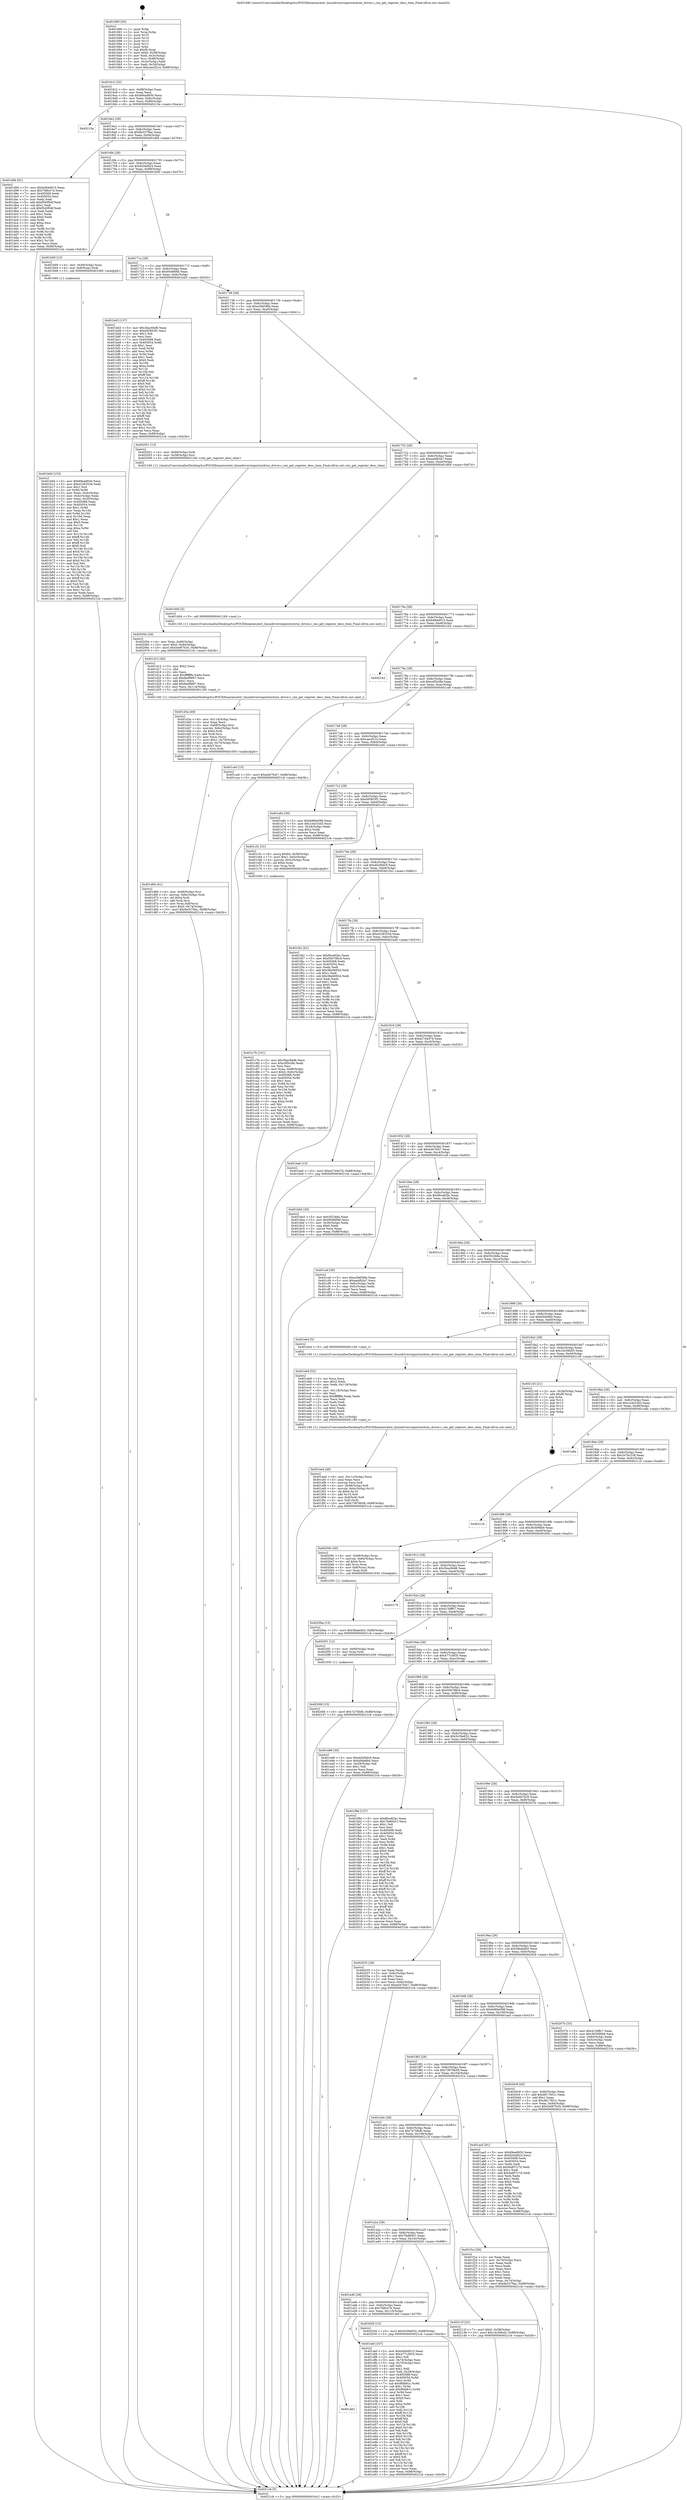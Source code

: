 digraph "0x401690" {
  label = "0x401690 (/mnt/c/Users/mathe/Desktop/tcc/POCII/binaries/extr_linuxdriversinputrmi4rmi_driver.c_rmi_get_register_desc_item_Final-ollvm.out::main(0))"
  labelloc = "t"
  node[shape=record]

  Entry [label="",width=0.3,height=0.3,shape=circle,fillcolor=black,style=filled]
  "0x4016c2" [label="{
     0x4016c2 [32]\l
     | [instrs]\l
     &nbsp;&nbsp;0x4016c2 \<+6\>: mov -0x88(%rbp),%eax\l
     &nbsp;&nbsp;0x4016c8 \<+2\>: mov %eax,%ecx\l
     &nbsp;&nbsp;0x4016ca \<+6\>: sub $0x89ea8930,%ecx\l
     &nbsp;&nbsp;0x4016d0 \<+6\>: mov %eax,-0x8c(%rbp)\l
     &nbsp;&nbsp;0x4016d6 \<+6\>: mov %ecx,-0x90(%rbp)\l
     &nbsp;&nbsp;0x4016dc \<+6\>: je 000000000040215a \<main+0xaca\>\l
  }"]
  "0x40215a" [label="{
     0x40215a\l
  }", style=dashed]
  "0x4016e2" [label="{
     0x4016e2 [28]\l
     | [instrs]\l
     &nbsp;&nbsp;0x4016e2 \<+5\>: jmp 00000000004016e7 \<main+0x57\>\l
     &nbsp;&nbsp;0x4016e7 \<+6\>: mov -0x8c(%rbp),%eax\l
     &nbsp;&nbsp;0x4016ed \<+5\>: sub $0x8e3378ac,%eax\l
     &nbsp;&nbsp;0x4016f2 \<+6\>: mov %eax,-0x94(%rbp)\l
     &nbsp;&nbsp;0x4016f8 \<+6\>: je 0000000000401d94 \<main+0x704\>\l
  }"]
  Exit [label="",width=0.3,height=0.3,shape=circle,fillcolor=black,style=filled,peripheries=2]
  "0x401d94" [label="{
     0x401d94 [91]\l
     | [instrs]\l
     &nbsp;&nbsp;0x401d94 \<+5\>: mov $0xb484d015,%eax\l
     &nbsp;&nbsp;0x401d99 \<+5\>: mov $0x7fdfce7d,%ecx\l
     &nbsp;&nbsp;0x401d9e \<+7\>: mov 0x405068,%edx\l
     &nbsp;&nbsp;0x401da5 \<+7\>: mov 0x405054,%esi\l
     &nbsp;&nbsp;0x401dac \<+2\>: mov %edx,%edi\l
     &nbsp;&nbsp;0x401dae \<+6\>: add $0xf540f04f,%edi\l
     &nbsp;&nbsp;0x401db4 \<+3\>: sub $0x1,%edi\l
     &nbsp;&nbsp;0x401db7 \<+6\>: sub $0xf540f04f,%edi\l
     &nbsp;&nbsp;0x401dbd \<+3\>: imul %edi,%edx\l
     &nbsp;&nbsp;0x401dc0 \<+3\>: and $0x1,%edx\l
     &nbsp;&nbsp;0x401dc3 \<+3\>: cmp $0x0,%edx\l
     &nbsp;&nbsp;0x401dc6 \<+4\>: sete %r8b\l
     &nbsp;&nbsp;0x401dca \<+3\>: cmp $0xa,%esi\l
     &nbsp;&nbsp;0x401dcd \<+4\>: setl %r9b\l
     &nbsp;&nbsp;0x401dd1 \<+3\>: mov %r8b,%r10b\l
     &nbsp;&nbsp;0x401dd4 \<+3\>: and %r9b,%r10b\l
     &nbsp;&nbsp;0x401dd7 \<+3\>: xor %r9b,%r8b\l
     &nbsp;&nbsp;0x401dda \<+3\>: or %r8b,%r10b\l
     &nbsp;&nbsp;0x401ddd \<+4\>: test $0x1,%r10b\l
     &nbsp;&nbsp;0x401de1 \<+3\>: cmovne %ecx,%eax\l
     &nbsp;&nbsp;0x401de4 \<+6\>: mov %eax,-0x88(%rbp)\l
     &nbsp;&nbsp;0x401dea \<+5\>: jmp 00000000004021cb \<main+0xb3b\>\l
  }"]
  "0x4016fe" [label="{
     0x4016fe [28]\l
     | [instrs]\l
     &nbsp;&nbsp;0x4016fe \<+5\>: jmp 0000000000401703 \<main+0x73\>\l
     &nbsp;&nbsp;0x401703 \<+6\>: mov -0x8c(%rbp),%eax\l
     &nbsp;&nbsp;0x401709 \<+5\>: sub $0x920afd24,%eax\l
     &nbsp;&nbsp;0x40170e \<+6\>: mov %eax,-0x98(%rbp)\l
     &nbsp;&nbsp;0x401714 \<+6\>: je 0000000000401b00 \<main+0x470\>\l
  }"]
  "0x4020fd" [label="{
     0x4020fd [15]\l
     | [instrs]\l
     &nbsp;&nbsp;0x4020fd \<+10\>: movl $0x7a75fefb,-0x88(%rbp)\l
     &nbsp;&nbsp;0x402107 \<+5\>: jmp 00000000004021cb \<main+0xb3b\>\l
  }"]
  "0x401b00" [label="{
     0x401b00 [13]\l
     | [instrs]\l
     &nbsp;&nbsp;0x401b00 \<+4\>: mov -0x48(%rbp),%rax\l
     &nbsp;&nbsp;0x401b04 \<+4\>: mov 0x8(%rax),%rdi\l
     &nbsp;&nbsp;0x401b08 \<+5\>: call 0000000000401060 \<atoi@plt\>\l
     | [calls]\l
     &nbsp;&nbsp;0x401060 \{1\} (unknown)\l
  }"]
  "0x40171a" [label="{
     0x40171a [28]\l
     | [instrs]\l
     &nbsp;&nbsp;0x40171a \<+5\>: jmp 000000000040171f \<main+0x8f\>\l
     &nbsp;&nbsp;0x40171f \<+6\>: mov -0x8c(%rbp),%eax\l
     &nbsp;&nbsp;0x401725 \<+5\>: sub $0x95e6f0fd,%eax\l
     &nbsp;&nbsp;0x40172a \<+6\>: mov %eax,-0x9c(%rbp)\l
     &nbsp;&nbsp;0x401730 \<+6\>: je 0000000000401bd3 \<main+0x543\>\l
  }"]
  "0x4020ba" [label="{
     0x4020ba [15]\l
     | [instrs]\l
     &nbsp;&nbsp;0x4020ba \<+10\>: movl $0x5feab4b5,-0x88(%rbp)\l
     &nbsp;&nbsp;0x4020c4 \<+5\>: jmp 00000000004021cb \<main+0xb3b\>\l
  }"]
  "0x401bd3" [label="{
     0x401bd3 [137]\l
     | [instrs]\l
     &nbsp;&nbsp;0x401bd3 \<+5\>: mov $0x3bac84d6,%eax\l
     &nbsp;&nbsp;0x401bd8 \<+5\>: mov $0xd45853f1,%ecx\l
     &nbsp;&nbsp;0x401bdd \<+2\>: mov $0x1,%dl\l
     &nbsp;&nbsp;0x401bdf \<+2\>: xor %esi,%esi\l
     &nbsp;&nbsp;0x401be1 \<+7\>: mov 0x405068,%edi\l
     &nbsp;&nbsp;0x401be8 \<+8\>: mov 0x405054,%r8d\l
     &nbsp;&nbsp;0x401bf0 \<+3\>: sub $0x1,%esi\l
     &nbsp;&nbsp;0x401bf3 \<+3\>: mov %edi,%r9d\l
     &nbsp;&nbsp;0x401bf6 \<+3\>: add %esi,%r9d\l
     &nbsp;&nbsp;0x401bf9 \<+4\>: imul %r9d,%edi\l
     &nbsp;&nbsp;0x401bfd \<+3\>: and $0x1,%edi\l
     &nbsp;&nbsp;0x401c00 \<+3\>: cmp $0x0,%edi\l
     &nbsp;&nbsp;0x401c03 \<+4\>: sete %r10b\l
     &nbsp;&nbsp;0x401c07 \<+4\>: cmp $0xa,%r8d\l
     &nbsp;&nbsp;0x401c0b \<+4\>: setl %r11b\l
     &nbsp;&nbsp;0x401c0f \<+3\>: mov %r10b,%bl\l
     &nbsp;&nbsp;0x401c12 \<+3\>: xor $0xff,%bl\l
     &nbsp;&nbsp;0x401c15 \<+3\>: mov %r11b,%r14b\l
     &nbsp;&nbsp;0x401c18 \<+4\>: xor $0xff,%r14b\l
     &nbsp;&nbsp;0x401c1c \<+3\>: xor $0x0,%dl\l
     &nbsp;&nbsp;0x401c1f \<+3\>: mov %bl,%r15b\l
     &nbsp;&nbsp;0x401c22 \<+4\>: and $0x0,%r15b\l
     &nbsp;&nbsp;0x401c26 \<+3\>: and %dl,%r10b\l
     &nbsp;&nbsp;0x401c29 \<+3\>: mov %r14b,%r12b\l
     &nbsp;&nbsp;0x401c2c \<+4\>: and $0x0,%r12b\l
     &nbsp;&nbsp;0x401c30 \<+3\>: and %dl,%r11b\l
     &nbsp;&nbsp;0x401c33 \<+3\>: or %r10b,%r15b\l
     &nbsp;&nbsp;0x401c36 \<+3\>: or %r11b,%r12b\l
     &nbsp;&nbsp;0x401c39 \<+3\>: xor %r12b,%r15b\l
     &nbsp;&nbsp;0x401c3c \<+3\>: or %r14b,%bl\l
     &nbsp;&nbsp;0x401c3f \<+3\>: xor $0xff,%bl\l
     &nbsp;&nbsp;0x401c42 \<+3\>: or $0x0,%dl\l
     &nbsp;&nbsp;0x401c45 \<+2\>: and %dl,%bl\l
     &nbsp;&nbsp;0x401c47 \<+3\>: or %bl,%r15b\l
     &nbsp;&nbsp;0x401c4a \<+4\>: test $0x1,%r15b\l
     &nbsp;&nbsp;0x401c4e \<+3\>: cmovne %ecx,%eax\l
     &nbsp;&nbsp;0x401c51 \<+6\>: mov %eax,-0x88(%rbp)\l
     &nbsp;&nbsp;0x401c57 \<+5\>: jmp 00000000004021cb \<main+0xb3b\>\l
  }"]
  "0x401736" [label="{
     0x401736 [28]\l
     | [instrs]\l
     &nbsp;&nbsp;0x401736 \<+5\>: jmp 000000000040173b \<main+0xab\>\l
     &nbsp;&nbsp;0x40173b \<+6\>: mov -0x8c(%rbp),%eax\l
     &nbsp;&nbsp;0x401741 \<+5\>: sub $0xa3b656fe,%eax\l
     &nbsp;&nbsp;0x401746 \<+6\>: mov %eax,-0xa0(%rbp)\l
     &nbsp;&nbsp;0x40174c \<+6\>: je 0000000000402051 \<main+0x9c1\>\l
  }"]
  "0x40205e" [label="{
     0x40205e [29]\l
     | [instrs]\l
     &nbsp;&nbsp;0x40205e \<+4\>: mov %rax,-0x80(%rbp)\l
     &nbsp;&nbsp;0x402062 \<+10\>: movl $0x0,-0x84(%rbp)\l
     &nbsp;&nbsp;0x40206c \<+10\>: movl $0x5e067b35,-0x88(%rbp)\l
     &nbsp;&nbsp;0x402076 \<+5\>: jmp 00000000004021cb \<main+0xb3b\>\l
  }"]
  "0x402051" [label="{
     0x402051 [13]\l
     | [instrs]\l
     &nbsp;&nbsp;0x402051 \<+4\>: mov -0x68(%rbp),%rdi\l
     &nbsp;&nbsp;0x402055 \<+4\>: mov -0x58(%rbp),%rsi\l
     &nbsp;&nbsp;0x402059 \<+5\>: call 0000000000401240 \<rmi_get_register_desc_item\>\l
     | [calls]\l
     &nbsp;&nbsp;0x401240 \{1\} (/mnt/c/Users/mathe/Desktop/tcc/POCII/binaries/extr_linuxdriversinputrmi4rmi_driver.c_rmi_get_register_desc_item_Final-ollvm.out::rmi_get_register_desc_item)\l
  }"]
  "0x401752" [label="{
     0x401752 [28]\l
     | [instrs]\l
     &nbsp;&nbsp;0x401752 \<+5\>: jmp 0000000000401757 \<main+0xc7\>\l
     &nbsp;&nbsp;0x401757 \<+6\>: mov -0x8c(%rbp),%eax\l
     &nbsp;&nbsp;0x40175d \<+5\>: sub $0xaa4fb3a7,%eax\l
     &nbsp;&nbsp;0x401762 \<+6\>: mov %eax,-0xa4(%rbp)\l
     &nbsp;&nbsp;0x401768 \<+6\>: je 0000000000401d0d \<main+0x67d\>\l
  }"]
  "0x401eed" [label="{
     0x401eed [49]\l
     | [instrs]\l
     &nbsp;&nbsp;0x401eed \<+6\>: mov -0x11c(%rbp),%ecx\l
     &nbsp;&nbsp;0x401ef3 \<+3\>: imul %eax,%ecx\l
     &nbsp;&nbsp;0x401ef6 \<+3\>: movslq %ecx,%r8\l
     &nbsp;&nbsp;0x401ef9 \<+4\>: mov -0x68(%rbp),%r9\l
     &nbsp;&nbsp;0x401efd \<+4\>: movslq -0x6c(%rbp),%r10\l
     &nbsp;&nbsp;0x401f01 \<+4\>: shl $0x4,%r10\l
     &nbsp;&nbsp;0x401f05 \<+3\>: add %r10,%r9\l
     &nbsp;&nbsp;0x401f08 \<+4\>: mov 0x8(%r9),%r9\l
     &nbsp;&nbsp;0x401f0c \<+3\>: mov %r8,(%r9)\l
     &nbsp;&nbsp;0x401f0f \<+10\>: movl $0x73876b58,-0x88(%rbp)\l
     &nbsp;&nbsp;0x401f19 \<+5\>: jmp 00000000004021cb \<main+0xb3b\>\l
  }"]
  "0x401d0d" [label="{
     0x401d0d [5]\l
     | [instrs]\l
     &nbsp;&nbsp;0x401d0d \<+5\>: call 0000000000401160 \<next_i\>\l
     | [calls]\l
     &nbsp;&nbsp;0x401160 \{1\} (/mnt/c/Users/mathe/Desktop/tcc/POCII/binaries/extr_linuxdriversinputrmi4rmi_driver.c_rmi_get_register_desc_item_Final-ollvm.out::next_i)\l
  }"]
  "0x40176e" [label="{
     0x40176e [28]\l
     | [instrs]\l
     &nbsp;&nbsp;0x40176e \<+5\>: jmp 0000000000401773 \<main+0xe3\>\l
     &nbsp;&nbsp;0x401773 \<+6\>: mov -0x8c(%rbp),%eax\l
     &nbsp;&nbsp;0x401779 \<+5\>: sub $0xb484d015,%eax\l
     &nbsp;&nbsp;0x40177e \<+6\>: mov %eax,-0xa8(%rbp)\l
     &nbsp;&nbsp;0x401784 \<+6\>: je 00000000004021b2 \<main+0xb22\>\l
  }"]
  "0x401eb9" [label="{
     0x401eb9 [52]\l
     | [instrs]\l
     &nbsp;&nbsp;0x401eb9 \<+2\>: xor %ecx,%ecx\l
     &nbsp;&nbsp;0x401ebb \<+5\>: mov $0x2,%edx\l
     &nbsp;&nbsp;0x401ec0 \<+6\>: mov %edx,-0x118(%rbp)\l
     &nbsp;&nbsp;0x401ec6 \<+1\>: cltd\l
     &nbsp;&nbsp;0x401ec7 \<+6\>: mov -0x118(%rbp),%esi\l
     &nbsp;&nbsp;0x401ecd \<+2\>: idiv %esi\l
     &nbsp;&nbsp;0x401ecf \<+6\>: imul $0xfffffffe,%edx,%edx\l
     &nbsp;&nbsp;0x401ed5 \<+2\>: mov %ecx,%edi\l
     &nbsp;&nbsp;0x401ed7 \<+2\>: sub %edx,%edi\l
     &nbsp;&nbsp;0x401ed9 \<+2\>: mov %ecx,%edx\l
     &nbsp;&nbsp;0x401edb \<+3\>: sub $0x1,%edx\l
     &nbsp;&nbsp;0x401ede \<+2\>: add %edx,%edi\l
     &nbsp;&nbsp;0x401ee0 \<+2\>: sub %edi,%ecx\l
     &nbsp;&nbsp;0x401ee2 \<+6\>: mov %ecx,-0x11c(%rbp)\l
     &nbsp;&nbsp;0x401ee8 \<+5\>: call 0000000000401160 \<next_i\>\l
     | [calls]\l
     &nbsp;&nbsp;0x401160 \{1\} (/mnt/c/Users/mathe/Desktop/tcc/POCII/binaries/extr_linuxdriversinputrmi4rmi_driver.c_rmi_get_register_desc_item_Final-ollvm.out::next_i)\l
  }"]
  "0x4021b2" [label="{
     0x4021b2\l
  }", style=dashed]
  "0x40178a" [label="{
     0x40178a [28]\l
     | [instrs]\l
     &nbsp;&nbsp;0x40178a \<+5\>: jmp 000000000040178f \<main+0xff\>\l
     &nbsp;&nbsp;0x40178f \<+6\>: mov -0x8c(%rbp),%eax\l
     &nbsp;&nbsp;0x401795 \<+5\>: sub $0xc0f5c0fe,%eax\l
     &nbsp;&nbsp;0x40179a \<+6\>: mov %eax,-0xac(%rbp)\l
     &nbsp;&nbsp;0x4017a0 \<+6\>: je 0000000000401ce0 \<main+0x650\>\l
  }"]
  "0x401a62" [label="{
     0x401a62\l
  }", style=dashed]
  "0x401ce0" [label="{
     0x401ce0 [15]\l
     | [instrs]\l
     &nbsp;&nbsp;0x401ce0 \<+10\>: movl $0xed47fcb7,-0x88(%rbp)\l
     &nbsp;&nbsp;0x401cea \<+5\>: jmp 00000000004021cb \<main+0xb3b\>\l
  }"]
  "0x4017a6" [label="{
     0x4017a6 [28]\l
     | [instrs]\l
     &nbsp;&nbsp;0x4017a6 \<+5\>: jmp 00000000004017ab \<main+0x11b\>\l
     &nbsp;&nbsp;0x4017ab \<+6\>: mov -0x8c(%rbp),%eax\l
     &nbsp;&nbsp;0x4017b1 \<+5\>: sub $0xcaecf214,%eax\l
     &nbsp;&nbsp;0x4017b6 \<+6\>: mov %eax,-0xb0(%rbp)\l
     &nbsp;&nbsp;0x4017bc \<+6\>: je 0000000000401a6c \<main+0x3dc\>\l
  }"]
  "0x401def" [label="{
     0x401def [167]\l
     | [instrs]\l
     &nbsp;&nbsp;0x401def \<+5\>: mov $0xb484d015,%eax\l
     &nbsp;&nbsp;0x401df4 \<+5\>: mov $0x477c3835,%ecx\l
     &nbsp;&nbsp;0x401df9 \<+2\>: mov $0x1,%dl\l
     &nbsp;&nbsp;0x401dfb \<+3\>: mov -0x74(%rbp),%esi\l
     &nbsp;&nbsp;0x401dfe \<+3\>: cmp -0x70(%rbp),%esi\l
     &nbsp;&nbsp;0x401e01 \<+4\>: setl %dil\l
     &nbsp;&nbsp;0x401e05 \<+4\>: and $0x1,%dil\l
     &nbsp;&nbsp;0x401e09 \<+4\>: mov %dil,-0x29(%rbp)\l
     &nbsp;&nbsp;0x401e0d \<+7\>: mov 0x405068,%esi\l
     &nbsp;&nbsp;0x401e14 \<+8\>: mov 0x405054,%r8d\l
     &nbsp;&nbsp;0x401e1c \<+3\>: mov %esi,%r9d\l
     &nbsp;&nbsp;0x401e1f \<+7\>: sub $0x9fdb81c,%r9d\l
     &nbsp;&nbsp;0x401e26 \<+4\>: sub $0x1,%r9d\l
     &nbsp;&nbsp;0x401e2a \<+7\>: add $0x9fdb81c,%r9d\l
     &nbsp;&nbsp;0x401e31 \<+4\>: imul %r9d,%esi\l
     &nbsp;&nbsp;0x401e35 \<+3\>: and $0x1,%esi\l
     &nbsp;&nbsp;0x401e38 \<+3\>: cmp $0x0,%esi\l
     &nbsp;&nbsp;0x401e3b \<+4\>: sete %dil\l
     &nbsp;&nbsp;0x401e3f \<+4\>: cmp $0xa,%r8d\l
     &nbsp;&nbsp;0x401e43 \<+4\>: setl %r10b\l
     &nbsp;&nbsp;0x401e47 \<+3\>: mov %dil,%r11b\l
     &nbsp;&nbsp;0x401e4a \<+4\>: xor $0xff,%r11b\l
     &nbsp;&nbsp;0x401e4e \<+3\>: mov %r10b,%bl\l
     &nbsp;&nbsp;0x401e51 \<+3\>: xor $0xff,%bl\l
     &nbsp;&nbsp;0x401e54 \<+3\>: xor $0x0,%dl\l
     &nbsp;&nbsp;0x401e57 \<+3\>: mov %r11b,%r14b\l
     &nbsp;&nbsp;0x401e5a \<+4\>: and $0x0,%r14b\l
     &nbsp;&nbsp;0x401e5e \<+3\>: and %dl,%dil\l
     &nbsp;&nbsp;0x401e61 \<+3\>: mov %bl,%r15b\l
     &nbsp;&nbsp;0x401e64 \<+4\>: and $0x0,%r15b\l
     &nbsp;&nbsp;0x401e68 \<+3\>: and %dl,%r10b\l
     &nbsp;&nbsp;0x401e6b \<+3\>: or %dil,%r14b\l
     &nbsp;&nbsp;0x401e6e \<+3\>: or %r10b,%r15b\l
     &nbsp;&nbsp;0x401e71 \<+3\>: xor %r15b,%r14b\l
     &nbsp;&nbsp;0x401e74 \<+3\>: or %bl,%r11b\l
     &nbsp;&nbsp;0x401e77 \<+4\>: xor $0xff,%r11b\l
     &nbsp;&nbsp;0x401e7b \<+3\>: or $0x0,%dl\l
     &nbsp;&nbsp;0x401e7e \<+3\>: and %dl,%r11b\l
     &nbsp;&nbsp;0x401e81 \<+3\>: or %r11b,%r14b\l
     &nbsp;&nbsp;0x401e84 \<+4\>: test $0x1,%r14b\l
     &nbsp;&nbsp;0x401e88 \<+3\>: cmovne %ecx,%eax\l
     &nbsp;&nbsp;0x401e8b \<+6\>: mov %eax,-0x88(%rbp)\l
     &nbsp;&nbsp;0x401e91 \<+5\>: jmp 00000000004021cb \<main+0xb3b\>\l
  }"]
  "0x401a6c" [label="{
     0x401a6c [30]\l
     | [instrs]\l
     &nbsp;&nbsp;0x401a6c \<+5\>: mov $0x6d69e098,%eax\l
     &nbsp;&nbsp;0x401a71 \<+5\>: mov $0x1e4c53d3,%ecx\l
     &nbsp;&nbsp;0x401a76 \<+3\>: mov -0x34(%rbp),%edx\l
     &nbsp;&nbsp;0x401a79 \<+3\>: cmp $0x2,%edx\l
     &nbsp;&nbsp;0x401a7c \<+3\>: cmovne %ecx,%eax\l
     &nbsp;&nbsp;0x401a7f \<+6\>: mov %eax,-0x88(%rbp)\l
     &nbsp;&nbsp;0x401a85 \<+5\>: jmp 00000000004021cb \<main+0xb3b\>\l
  }"]
  "0x4017c2" [label="{
     0x4017c2 [28]\l
     | [instrs]\l
     &nbsp;&nbsp;0x4017c2 \<+5\>: jmp 00000000004017c7 \<main+0x137\>\l
     &nbsp;&nbsp;0x4017c7 \<+6\>: mov -0x8c(%rbp),%eax\l
     &nbsp;&nbsp;0x4017cd \<+5\>: sub $0xd45853f1,%eax\l
     &nbsp;&nbsp;0x4017d2 \<+6\>: mov %eax,-0xb4(%rbp)\l
     &nbsp;&nbsp;0x4017d8 \<+6\>: je 0000000000401c5c \<main+0x5cc\>\l
  }"]
  "0x4021cb" [label="{
     0x4021cb [5]\l
     | [instrs]\l
     &nbsp;&nbsp;0x4021cb \<+5\>: jmp 00000000004016c2 \<main+0x32\>\l
  }"]
  "0x401690" [label="{
     0x401690 [50]\l
     | [instrs]\l
     &nbsp;&nbsp;0x401690 \<+1\>: push %rbp\l
     &nbsp;&nbsp;0x401691 \<+3\>: mov %rsp,%rbp\l
     &nbsp;&nbsp;0x401694 \<+2\>: push %r15\l
     &nbsp;&nbsp;0x401696 \<+2\>: push %r14\l
     &nbsp;&nbsp;0x401698 \<+2\>: push %r13\l
     &nbsp;&nbsp;0x40169a \<+2\>: push %r12\l
     &nbsp;&nbsp;0x40169c \<+1\>: push %rbx\l
     &nbsp;&nbsp;0x40169d \<+7\>: sub $0xf8,%rsp\l
     &nbsp;&nbsp;0x4016a4 \<+7\>: movl $0x0,-0x38(%rbp)\l
     &nbsp;&nbsp;0x4016ab \<+3\>: mov %edi,-0x3c(%rbp)\l
     &nbsp;&nbsp;0x4016ae \<+4\>: mov %rsi,-0x48(%rbp)\l
     &nbsp;&nbsp;0x4016b2 \<+3\>: mov -0x3c(%rbp),%edi\l
     &nbsp;&nbsp;0x4016b5 \<+3\>: mov %edi,-0x34(%rbp)\l
     &nbsp;&nbsp;0x4016b8 \<+10\>: movl $0xcaecf214,-0x88(%rbp)\l
  }"]
  "0x401a46" [label="{
     0x401a46 [28]\l
     | [instrs]\l
     &nbsp;&nbsp;0x401a46 \<+5\>: jmp 0000000000401a4b \<main+0x3bb\>\l
     &nbsp;&nbsp;0x401a4b \<+6\>: mov -0x8c(%rbp),%eax\l
     &nbsp;&nbsp;0x401a51 \<+5\>: sub $0x7fdfce7d,%eax\l
     &nbsp;&nbsp;0x401a56 \<+6\>: mov %eax,-0x110(%rbp)\l
     &nbsp;&nbsp;0x401a5c \<+6\>: je 0000000000401def \<main+0x75f\>\l
  }"]
  "0x401c5c" [label="{
     0x401c5c [31]\l
     | [instrs]\l
     &nbsp;&nbsp;0x401c5c \<+8\>: movq $0x64,-0x58(%rbp)\l
     &nbsp;&nbsp;0x401c64 \<+7\>: movl $0x1,-0x5c(%rbp)\l
     &nbsp;&nbsp;0x401c6b \<+4\>: movslq -0x5c(%rbp),%rax\l
     &nbsp;&nbsp;0x401c6f \<+4\>: shl $0x4,%rax\l
     &nbsp;&nbsp;0x401c73 \<+3\>: mov %rax,%rdi\l
     &nbsp;&nbsp;0x401c76 \<+5\>: call 0000000000401050 \<malloc@plt\>\l
     | [calls]\l
     &nbsp;&nbsp;0x401050 \{1\} (unknown)\l
  }"]
  "0x4017de" [label="{
     0x4017de [28]\l
     | [instrs]\l
     &nbsp;&nbsp;0x4017de \<+5\>: jmp 00000000004017e3 \<main+0x153\>\l
     &nbsp;&nbsp;0x4017e3 \<+6\>: mov -0x8c(%rbp),%eax\l
     &nbsp;&nbsp;0x4017e9 \<+5\>: sub $0xdd29bfc9,%eax\l
     &nbsp;&nbsp;0x4017ee \<+6\>: mov %eax,-0xb8(%rbp)\l
     &nbsp;&nbsp;0x4017f4 \<+6\>: je 0000000000401f42 \<main+0x8b2\>\l
  }"]
  "0x402026" [label="{
     0x402026 [15]\l
     | [instrs]\l
     &nbsp;&nbsp;0x402026 \<+10\>: movl $0x5c59e632,-0x88(%rbp)\l
     &nbsp;&nbsp;0x402030 \<+5\>: jmp 00000000004021cb \<main+0xb3b\>\l
  }"]
  "0x401f42" [label="{
     0x401f42 [91]\l
     | [instrs]\l
     &nbsp;&nbsp;0x401f42 \<+5\>: mov $0xf9ce82bc,%eax\l
     &nbsp;&nbsp;0x401f47 \<+5\>: mov $0x50d786c0,%ecx\l
     &nbsp;&nbsp;0x401f4c \<+7\>: mov 0x405068,%edx\l
     &nbsp;&nbsp;0x401f53 \<+7\>: mov 0x405054,%esi\l
     &nbsp;&nbsp;0x401f5a \<+2\>: mov %edx,%edi\l
     &nbsp;&nbsp;0x401f5c \<+6\>: add $0x38a5692d,%edi\l
     &nbsp;&nbsp;0x401f62 \<+3\>: sub $0x1,%edi\l
     &nbsp;&nbsp;0x401f65 \<+6\>: sub $0x38a5692d,%edi\l
     &nbsp;&nbsp;0x401f6b \<+3\>: imul %edi,%edx\l
     &nbsp;&nbsp;0x401f6e \<+3\>: and $0x1,%edx\l
     &nbsp;&nbsp;0x401f71 \<+3\>: cmp $0x0,%edx\l
     &nbsp;&nbsp;0x401f74 \<+4\>: sete %r8b\l
     &nbsp;&nbsp;0x401f78 \<+3\>: cmp $0xa,%esi\l
     &nbsp;&nbsp;0x401f7b \<+4\>: setl %r9b\l
     &nbsp;&nbsp;0x401f7f \<+3\>: mov %r8b,%r10b\l
     &nbsp;&nbsp;0x401f82 \<+3\>: and %r9b,%r10b\l
     &nbsp;&nbsp;0x401f85 \<+3\>: xor %r9b,%r8b\l
     &nbsp;&nbsp;0x401f88 \<+3\>: or %r8b,%r10b\l
     &nbsp;&nbsp;0x401f8b \<+4\>: test $0x1,%r10b\l
     &nbsp;&nbsp;0x401f8f \<+3\>: cmovne %ecx,%eax\l
     &nbsp;&nbsp;0x401f92 \<+6\>: mov %eax,-0x88(%rbp)\l
     &nbsp;&nbsp;0x401f98 \<+5\>: jmp 00000000004021cb \<main+0xb3b\>\l
  }"]
  "0x4017fa" [label="{
     0x4017fa [28]\l
     | [instrs]\l
     &nbsp;&nbsp;0x4017fa \<+5\>: jmp 00000000004017ff \<main+0x16f\>\l
     &nbsp;&nbsp;0x4017ff \<+6\>: mov -0x8c(%rbp),%eax\l
     &nbsp;&nbsp;0x401805 \<+5\>: sub $0xe228353d,%eax\l
     &nbsp;&nbsp;0x40180a \<+6\>: mov %eax,-0xbc(%rbp)\l
     &nbsp;&nbsp;0x401810 \<+6\>: je 0000000000401ba6 \<main+0x516\>\l
  }"]
  "0x401a2a" [label="{
     0x401a2a [28]\l
     | [instrs]\l
     &nbsp;&nbsp;0x401a2a \<+5\>: jmp 0000000000401a2f \<main+0x39f\>\l
     &nbsp;&nbsp;0x401a2f \<+6\>: mov -0x8c(%rbp),%eax\l
     &nbsp;&nbsp;0x401a35 \<+5\>: sub $0x7fa88451,%eax\l
     &nbsp;&nbsp;0x401a3a \<+6\>: mov %eax,-0x10c(%rbp)\l
     &nbsp;&nbsp;0x401a40 \<+6\>: je 0000000000402026 \<main+0x996\>\l
  }"]
  "0x401ba6" [label="{
     0x401ba6 [15]\l
     | [instrs]\l
     &nbsp;&nbsp;0x401ba6 \<+10\>: movl $0xe27d447d,-0x88(%rbp)\l
     &nbsp;&nbsp;0x401bb0 \<+5\>: jmp 00000000004021cb \<main+0xb3b\>\l
  }"]
  "0x401816" [label="{
     0x401816 [28]\l
     | [instrs]\l
     &nbsp;&nbsp;0x401816 \<+5\>: jmp 000000000040181b \<main+0x18b\>\l
     &nbsp;&nbsp;0x40181b \<+6\>: mov -0x8c(%rbp),%eax\l
     &nbsp;&nbsp;0x401821 \<+5\>: sub $0xe27d447d,%eax\l
     &nbsp;&nbsp;0x401826 \<+6\>: mov %eax,-0xc0(%rbp)\l
     &nbsp;&nbsp;0x40182c \<+6\>: je 0000000000401bb5 \<main+0x525\>\l
  }"]
  "0x40212f" [label="{
     0x40212f [22]\l
     | [instrs]\l
     &nbsp;&nbsp;0x40212f \<+7\>: movl $0x0,-0x38(%rbp)\l
     &nbsp;&nbsp;0x402136 \<+10\>: movl $0x16c56b45,-0x88(%rbp)\l
     &nbsp;&nbsp;0x402140 \<+5\>: jmp 00000000004021cb \<main+0xb3b\>\l
  }"]
  "0x401bb5" [label="{
     0x401bb5 [30]\l
     | [instrs]\l
     &nbsp;&nbsp;0x401bb5 \<+5\>: mov $0x5f2268a,%eax\l
     &nbsp;&nbsp;0x401bba \<+5\>: mov $0x95e6f0fd,%ecx\l
     &nbsp;&nbsp;0x401bbf \<+3\>: mov -0x30(%rbp),%edx\l
     &nbsp;&nbsp;0x401bc2 \<+3\>: cmp $0x0,%edx\l
     &nbsp;&nbsp;0x401bc5 \<+3\>: cmove %ecx,%eax\l
     &nbsp;&nbsp;0x401bc8 \<+6\>: mov %eax,-0x88(%rbp)\l
     &nbsp;&nbsp;0x401bce \<+5\>: jmp 00000000004021cb \<main+0xb3b\>\l
  }"]
  "0x401832" [label="{
     0x401832 [28]\l
     | [instrs]\l
     &nbsp;&nbsp;0x401832 \<+5\>: jmp 0000000000401837 \<main+0x1a7\>\l
     &nbsp;&nbsp;0x401837 \<+6\>: mov -0x8c(%rbp),%eax\l
     &nbsp;&nbsp;0x40183d \<+5\>: sub $0xed47fcb7,%eax\l
     &nbsp;&nbsp;0x401842 \<+6\>: mov %eax,-0xc4(%rbp)\l
     &nbsp;&nbsp;0x401848 \<+6\>: je 0000000000401cef \<main+0x65f\>\l
  }"]
  "0x401a0e" [label="{
     0x401a0e [28]\l
     | [instrs]\l
     &nbsp;&nbsp;0x401a0e \<+5\>: jmp 0000000000401a13 \<main+0x383\>\l
     &nbsp;&nbsp;0x401a13 \<+6\>: mov -0x8c(%rbp),%eax\l
     &nbsp;&nbsp;0x401a19 \<+5\>: sub $0x7a75fefb,%eax\l
     &nbsp;&nbsp;0x401a1e \<+6\>: mov %eax,-0x108(%rbp)\l
     &nbsp;&nbsp;0x401a24 \<+6\>: je 000000000040212f \<main+0xa9f\>\l
  }"]
  "0x401cef" [label="{
     0x401cef [30]\l
     | [instrs]\l
     &nbsp;&nbsp;0x401cef \<+5\>: mov $0xa3b656fe,%eax\l
     &nbsp;&nbsp;0x401cf4 \<+5\>: mov $0xaa4fb3a7,%ecx\l
     &nbsp;&nbsp;0x401cf9 \<+3\>: mov -0x6c(%rbp),%edx\l
     &nbsp;&nbsp;0x401cfc \<+3\>: cmp -0x5c(%rbp),%edx\l
     &nbsp;&nbsp;0x401cff \<+3\>: cmovl %ecx,%eax\l
     &nbsp;&nbsp;0x401d02 \<+6\>: mov %eax,-0x88(%rbp)\l
     &nbsp;&nbsp;0x401d08 \<+5\>: jmp 00000000004021cb \<main+0xb3b\>\l
  }"]
  "0x40184e" [label="{
     0x40184e [28]\l
     | [instrs]\l
     &nbsp;&nbsp;0x40184e \<+5\>: jmp 0000000000401853 \<main+0x1c3\>\l
     &nbsp;&nbsp;0x401853 \<+6\>: mov -0x8c(%rbp),%eax\l
     &nbsp;&nbsp;0x401859 \<+5\>: sub $0xf9ce82bc,%eax\l
     &nbsp;&nbsp;0x40185e \<+6\>: mov %eax,-0xc8(%rbp)\l
     &nbsp;&nbsp;0x401864 \<+6\>: je 00000000004021c1 \<main+0xb31\>\l
  }"]
  "0x401f1e" [label="{
     0x401f1e [36]\l
     | [instrs]\l
     &nbsp;&nbsp;0x401f1e \<+2\>: xor %eax,%eax\l
     &nbsp;&nbsp;0x401f20 \<+3\>: mov -0x74(%rbp),%ecx\l
     &nbsp;&nbsp;0x401f23 \<+2\>: mov %eax,%edx\l
     &nbsp;&nbsp;0x401f25 \<+2\>: sub %ecx,%edx\l
     &nbsp;&nbsp;0x401f27 \<+2\>: mov %eax,%ecx\l
     &nbsp;&nbsp;0x401f29 \<+3\>: sub $0x1,%ecx\l
     &nbsp;&nbsp;0x401f2c \<+2\>: add %ecx,%edx\l
     &nbsp;&nbsp;0x401f2e \<+2\>: sub %edx,%eax\l
     &nbsp;&nbsp;0x401f30 \<+3\>: mov %eax,-0x74(%rbp)\l
     &nbsp;&nbsp;0x401f33 \<+10\>: movl $0x8e3378ac,-0x88(%rbp)\l
     &nbsp;&nbsp;0x401f3d \<+5\>: jmp 00000000004021cb \<main+0xb3b\>\l
  }"]
  "0x4021c1" [label="{
     0x4021c1\l
  }", style=dashed]
  "0x40186a" [label="{
     0x40186a [28]\l
     | [instrs]\l
     &nbsp;&nbsp;0x40186a \<+5\>: jmp 000000000040186f \<main+0x1df\>\l
     &nbsp;&nbsp;0x40186f \<+6\>: mov -0x8c(%rbp),%eax\l
     &nbsp;&nbsp;0x401875 \<+5\>: sub $0x5f2268a,%eax\l
     &nbsp;&nbsp;0x40187a \<+6\>: mov %eax,-0xcc(%rbp)\l
     &nbsp;&nbsp;0x401880 \<+6\>: je 000000000040210c \<main+0xa7c\>\l
  }"]
  "0x401d6b" [label="{
     0x401d6b [41]\l
     | [instrs]\l
     &nbsp;&nbsp;0x401d6b \<+4\>: mov -0x68(%rbp),%rsi\l
     &nbsp;&nbsp;0x401d6f \<+4\>: movslq -0x6c(%rbp),%rdi\l
     &nbsp;&nbsp;0x401d73 \<+4\>: shl $0x4,%rdi\l
     &nbsp;&nbsp;0x401d77 \<+3\>: add %rdi,%rsi\l
     &nbsp;&nbsp;0x401d7a \<+4\>: mov %rax,0x8(%rsi)\l
     &nbsp;&nbsp;0x401d7e \<+7\>: movl $0x0,-0x74(%rbp)\l
     &nbsp;&nbsp;0x401d85 \<+10\>: movl $0x8e3378ac,-0x88(%rbp)\l
     &nbsp;&nbsp;0x401d8f \<+5\>: jmp 00000000004021cb \<main+0xb3b\>\l
  }"]
  "0x40210c" [label="{
     0x40210c\l
  }", style=dashed]
  "0x401886" [label="{
     0x401886 [28]\l
     | [instrs]\l
     &nbsp;&nbsp;0x401886 \<+5\>: jmp 000000000040188b \<main+0x1fb\>\l
     &nbsp;&nbsp;0x40188b \<+6\>: mov -0x8c(%rbp),%eax\l
     &nbsp;&nbsp;0x401891 \<+5\>: sub $0xb0de8b0,%eax\l
     &nbsp;&nbsp;0x401896 \<+6\>: mov %eax,-0xd0(%rbp)\l
     &nbsp;&nbsp;0x40189c \<+6\>: je 0000000000401eb4 \<main+0x824\>\l
  }"]
  "0x401d3a" [label="{
     0x401d3a [49]\l
     | [instrs]\l
     &nbsp;&nbsp;0x401d3a \<+6\>: mov -0x114(%rbp),%ecx\l
     &nbsp;&nbsp;0x401d40 \<+3\>: imul %eax,%ecx\l
     &nbsp;&nbsp;0x401d43 \<+4\>: mov -0x68(%rbp),%rsi\l
     &nbsp;&nbsp;0x401d47 \<+4\>: movslq -0x6c(%rbp),%rdi\l
     &nbsp;&nbsp;0x401d4b \<+4\>: shl $0x4,%rdi\l
     &nbsp;&nbsp;0x401d4f \<+3\>: add %rdi,%rsi\l
     &nbsp;&nbsp;0x401d52 \<+2\>: mov %ecx,(%rsi)\l
     &nbsp;&nbsp;0x401d54 \<+7\>: movl $0x1,-0x70(%rbp)\l
     &nbsp;&nbsp;0x401d5b \<+4\>: movslq -0x70(%rbp),%rsi\l
     &nbsp;&nbsp;0x401d5f \<+4\>: shl $0x3,%rsi\l
     &nbsp;&nbsp;0x401d63 \<+3\>: mov %rsi,%rdi\l
     &nbsp;&nbsp;0x401d66 \<+5\>: call 0000000000401050 \<malloc@plt\>\l
     | [calls]\l
     &nbsp;&nbsp;0x401050 \{1\} (unknown)\l
  }"]
  "0x401eb4" [label="{
     0x401eb4 [5]\l
     | [instrs]\l
     &nbsp;&nbsp;0x401eb4 \<+5\>: call 0000000000401160 \<next_i\>\l
     | [calls]\l
     &nbsp;&nbsp;0x401160 \{1\} (/mnt/c/Users/mathe/Desktop/tcc/POCII/binaries/extr_linuxdriversinputrmi4rmi_driver.c_rmi_get_register_desc_item_Final-ollvm.out::next_i)\l
  }"]
  "0x4018a2" [label="{
     0x4018a2 [28]\l
     | [instrs]\l
     &nbsp;&nbsp;0x4018a2 \<+5\>: jmp 00000000004018a7 \<main+0x217\>\l
     &nbsp;&nbsp;0x4018a7 \<+6\>: mov -0x8c(%rbp),%eax\l
     &nbsp;&nbsp;0x4018ad \<+5\>: sub $0x16c56b45,%eax\l
     &nbsp;&nbsp;0x4018b2 \<+6\>: mov %eax,-0xd4(%rbp)\l
     &nbsp;&nbsp;0x4018b8 \<+6\>: je 0000000000402145 \<main+0xab5\>\l
  }"]
  "0x401d12" [label="{
     0x401d12 [40]\l
     | [instrs]\l
     &nbsp;&nbsp;0x401d12 \<+5\>: mov $0x2,%ecx\l
     &nbsp;&nbsp;0x401d17 \<+1\>: cltd\l
     &nbsp;&nbsp;0x401d18 \<+2\>: idiv %ecx\l
     &nbsp;&nbsp;0x401d1a \<+6\>: imul $0xfffffffe,%edx,%ecx\l
     &nbsp;&nbsp;0x401d20 \<+6\>: sub $0xfeef9897,%ecx\l
     &nbsp;&nbsp;0x401d26 \<+3\>: add $0x1,%ecx\l
     &nbsp;&nbsp;0x401d29 \<+6\>: add $0xfeef9897,%ecx\l
     &nbsp;&nbsp;0x401d2f \<+6\>: mov %ecx,-0x114(%rbp)\l
     &nbsp;&nbsp;0x401d35 \<+5\>: call 0000000000401160 \<next_i\>\l
     | [calls]\l
     &nbsp;&nbsp;0x401160 \{1\} (/mnt/c/Users/mathe/Desktop/tcc/POCII/binaries/extr_linuxdriversinputrmi4rmi_driver.c_rmi_get_register_desc_item_Final-ollvm.out::next_i)\l
  }"]
  "0x402145" [label="{
     0x402145 [21]\l
     | [instrs]\l
     &nbsp;&nbsp;0x402145 \<+3\>: mov -0x38(%rbp),%eax\l
     &nbsp;&nbsp;0x402148 \<+7\>: add $0xf8,%rsp\l
     &nbsp;&nbsp;0x40214f \<+1\>: pop %rbx\l
     &nbsp;&nbsp;0x402150 \<+2\>: pop %r12\l
     &nbsp;&nbsp;0x402152 \<+2\>: pop %r13\l
     &nbsp;&nbsp;0x402154 \<+2\>: pop %r14\l
     &nbsp;&nbsp;0x402156 \<+2\>: pop %r15\l
     &nbsp;&nbsp;0x402158 \<+1\>: pop %rbp\l
     &nbsp;&nbsp;0x402159 \<+1\>: ret\l
  }"]
  "0x4018be" [label="{
     0x4018be [28]\l
     | [instrs]\l
     &nbsp;&nbsp;0x4018be \<+5\>: jmp 00000000004018c3 \<main+0x233\>\l
     &nbsp;&nbsp;0x4018c3 \<+6\>: mov -0x8c(%rbp),%eax\l
     &nbsp;&nbsp;0x4018c9 \<+5\>: sub $0x1e4c53d3,%eax\l
     &nbsp;&nbsp;0x4018ce \<+6\>: mov %eax,-0xd8(%rbp)\l
     &nbsp;&nbsp;0x4018d4 \<+6\>: je 0000000000401a8a \<main+0x3fa\>\l
  }"]
  "0x401c7b" [label="{
     0x401c7b [101]\l
     | [instrs]\l
     &nbsp;&nbsp;0x401c7b \<+5\>: mov $0x3bac84d6,%ecx\l
     &nbsp;&nbsp;0x401c80 \<+5\>: mov $0xc0f5c0fe,%edx\l
     &nbsp;&nbsp;0x401c85 \<+2\>: xor %esi,%esi\l
     &nbsp;&nbsp;0x401c87 \<+4\>: mov %rax,-0x68(%rbp)\l
     &nbsp;&nbsp;0x401c8b \<+7\>: movl $0x0,-0x6c(%rbp)\l
     &nbsp;&nbsp;0x401c92 \<+8\>: mov 0x405068,%r8d\l
     &nbsp;&nbsp;0x401c9a \<+8\>: mov 0x405054,%r9d\l
     &nbsp;&nbsp;0x401ca2 \<+3\>: sub $0x1,%esi\l
     &nbsp;&nbsp;0x401ca5 \<+3\>: mov %r8d,%r10d\l
     &nbsp;&nbsp;0x401ca8 \<+3\>: add %esi,%r10d\l
     &nbsp;&nbsp;0x401cab \<+4\>: imul %r10d,%r8d\l
     &nbsp;&nbsp;0x401caf \<+4\>: and $0x1,%r8d\l
     &nbsp;&nbsp;0x401cb3 \<+4\>: cmp $0x0,%r8d\l
     &nbsp;&nbsp;0x401cb7 \<+4\>: sete %r11b\l
     &nbsp;&nbsp;0x401cbb \<+4\>: cmp $0xa,%r9d\l
     &nbsp;&nbsp;0x401cbf \<+3\>: setl %bl\l
     &nbsp;&nbsp;0x401cc2 \<+3\>: mov %r11b,%r14b\l
     &nbsp;&nbsp;0x401cc5 \<+3\>: and %bl,%r14b\l
     &nbsp;&nbsp;0x401cc8 \<+3\>: xor %bl,%r11b\l
     &nbsp;&nbsp;0x401ccb \<+3\>: or %r11b,%r14b\l
     &nbsp;&nbsp;0x401cce \<+4\>: test $0x1,%r14b\l
     &nbsp;&nbsp;0x401cd2 \<+3\>: cmovne %edx,%ecx\l
     &nbsp;&nbsp;0x401cd5 \<+6\>: mov %ecx,-0x88(%rbp)\l
     &nbsp;&nbsp;0x401cdb \<+5\>: jmp 00000000004021cb \<main+0xb3b\>\l
  }"]
  "0x401a8a" [label="{
     0x401a8a\l
  }", style=dashed]
  "0x4018da" [label="{
     0x4018da [28]\l
     | [instrs]\l
     &nbsp;&nbsp;0x4018da \<+5\>: jmp 00000000004018df \<main+0x24f\>\l
     &nbsp;&nbsp;0x4018df \<+6\>: mov -0x8c(%rbp),%eax\l
     &nbsp;&nbsp;0x4018e5 \<+5\>: sub $0x2e76c238,%eax\l
     &nbsp;&nbsp;0x4018ea \<+6\>: mov %eax,-0xdc(%rbp)\l
     &nbsp;&nbsp;0x4018f0 \<+6\>: je 000000000040211b \<main+0xa8b\>\l
  }"]
  "0x401b0d" [label="{
     0x401b0d [153]\l
     | [instrs]\l
     &nbsp;&nbsp;0x401b0d \<+5\>: mov $0x89ea8930,%ecx\l
     &nbsp;&nbsp;0x401b12 \<+5\>: mov $0xe228353d,%edx\l
     &nbsp;&nbsp;0x401b17 \<+3\>: mov $0x1,%sil\l
     &nbsp;&nbsp;0x401b1a \<+3\>: xor %r8d,%r8d\l
     &nbsp;&nbsp;0x401b1d \<+3\>: mov %eax,-0x4c(%rbp)\l
     &nbsp;&nbsp;0x401b20 \<+3\>: mov -0x4c(%rbp),%eax\l
     &nbsp;&nbsp;0x401b23 \<+3\>: mov %eax,-0x30(%rbp)\l
     &nbsp;&nbsp;0x401b26 \<+7\>: mov 0x405068,%eax\l
     &nbsp;&nbsp;0x401b2d \<+8\>: mov 0x405054,%r9d\l
     &nbsp;&nbsp;0x401b35 \<+4\>: sub $0x1,%r8d\l
     &nbsp;&nbsp;0x401b39 \<+3\>: mov %eax,%r10d\l
     &nbsp;&nbsp;0x401b3c \<+3\>: add %r8d,%r10d\l
     &nbsp;&nbsp;0x401b3f \<+4\>: imul %r10d,%eax\l
     &nbsp;&nbsp;0x401b43 \<+3\>: and $0x1,%eax\l
     &nbsp;&nbsp;0x401b46 \<+3\>: cmp $0x0,%eax\l
     &nbsp;&nbsp;0x401b49 \<+4\>: sete %r11b\l
     &nbsp;&nbsp;0x401b4d \<+4\>: cmp $0xa,%r9d\l
     &nbsp;&nbsp;0x401b51 \<+3\>: setl %bl\l
     &nbsp;&nbsp;0x401b54 \<+3\>: mov %r11b,%r14b\l
     &nbsp;&nbsp;0x401b57 \<+4\>: xor $0xff,%r14b\l
     &nbsp;&nbsp;0x401b5b \<+3\>: mov %bl,%r15b\l
     &nbsp;&nbsp;0x401b5e \<+4\>: xor $0xff,%r15b\l
     &nbsp;&nbsp;0x401b62 \<+4\>: xor $0x0,%sil\l
     &nbsp;&nbsp;0x401b66 \<+3\>: mov %r14b,%r12b\l
     &nbsp;&nbsp;0x401b69 \<+4\>: and $0x0,%r12b\l
     &nbsp;&nbsp;0x401b6d \<+3\>: and %sil,%r11b\l
     &nbsp;&nbsp;0x401b70 \<+3\>: mov %r15b,%r13b\l
     &nbsp;&nbsp;0x401b73 \<+4\>: and $0x0,%r13b\l
     &nbsp;&nbsp;0x401b77 \<+3\>: and %sil,%bl\l
     &nbsp;&nbsp;0x401b7a \<+3\>: or %r11b,%r12b\l
     &nbsp;&nbsp;0x401b7d \<+3\>: or %bl,%r13b\l
     &nbsp;&nbsp;0x401b80 \<+3\>: xor %r13b,%r12b\l
     &nbsp;&nbsp;0x401b83 \<+3\>: or %r15b,%r14b\l
     &nbsp;&nbsp;0x401b86 \<+4\>: xor $0xff,%r14b\l
     &nbsp;&nbsp;0x401b8a \<+4\>: or $0x0,%sil\l
     &nbsp;&nbsp;0x401b8e \<+3\>: and %sil,%r14b\l
     &nbsp;&nbsp;0x401b91 \<+3\>: or %r14b,%r12b\l
     &nbsp;&nbsp;0x401b94 \<+4\>: test $0x1,%r12b\l
     &nbsp;&nbsp;0x401b98 \<+3\>: cmovne %edx,%ecx\l
     &nbsp;&nbsp;0x401b9b \<+6\>: mov %ecx,-0x88(%rbp)\l
     &nbsp;&nbsp;0x401ba1 \<+5\>: jmp 00000000004021cb \<main+0xb3b\>\l
  }"]
  "0x40211b" [label="{
     0x40211b\l
  }", style=dashed]
  "0x4018f6" [label="{
     0x4018f6 [28]\l
     | [instrs]\l
     &nbsp;&nbsp;0x4018f6 \<+5\>: jmp 00000000004018fb \<main+0x26b\>\l
     &nbsp;&nbsp;0x4018fb \<+6\>: mov -0x8c(%rbp),%eax\l
     &nbsp;&nbsp;0x401901 \<+5\>: sub $0x363096b9,%eax\l
     &nbsp;&nbsp;0x401906 \<+6\>: mov %eax,-0xe0(%rbp)\l
     &nbsp;&nbsp;0x40190c \<+6\>: je 000000000040209c \<main+0xa0c\>\l
  }"]
  "0x4019f2" [label="{
     0x4019f2 [28]\l
     | [instrs]\l
     &nbsp;&nbsp;0x4019f2 \<+5\>: jmp 00000000004019f7 \<main+0x367\>\l
     &nbsp;&nbsp;0x4019f7 \<+6\>: mov -0x8c(%rbp),%eax\l
     &nbsp;&nbsp;0x4019fd \<+5\>: sub $0x73876b58,%eax\l
     &nbsp;&nbsp;0x401a02 \<+6\>: mov %eax,-0x104(%rbp)\l
     &nbsp;&nbsp;0x401a08 \<+6\>: je 0000000000401f1e \<main+0x88e\>\l
  }"]
  "0x40209c" [label="{
     0x40209c [30]\l
     | [instrs]\l
     &nbsp;&nbsp;0x40209c \<+4\>: mov -0x68(%rbp),%rax\l
     &nbsp;&nbsp;0x4020a0 \<+7\>: movslq -0x84(%rbp),%rcx\l
     &nbsp;&nbsp;0x4020a7 \<+4\>: shl $0x4,%rcx\l
     &nbsp;&nbsp;0x4020ab \<+3\>: add %rcx,%rax\l
     &nbsp;&nbsp;0x4020ae \<+4\>: mov 0x8(%rax),%rax\l
     &nbsp;&nbsp;0x4020b2 \<+3\>: mov %rax,%rdi\l
     &nbsp;&nbsp;0x4020b5 \<+5\>: call 0000000000401030 \<free@plt\>\l
     | [calls]\l
     &nbsp;&nbsp;0x401030 \{1\} (unknown)\l
  }"]
  "0x401912" [label="{
     0x401912 [28]\l
     | [instrs]\l
     &nbsp;&nbsp;0x401912 \<+5\>: jmp 0000000000401917 \<main+0x287\>\l
     &nbsp;&nbsp;0x401917 \<+6\>: mov -0x8c(%rbp),%eax\l
     &nbsp;&nbsp;0x40191d \<+5\>: sub $0x3bac84d6,%eax\l
     &nbsp;&nbsp;0x401922 \<+6\>: mov %eax,-0xe4(%rbp)\l
     &nbsp;&nbsp;0x401928 \<+6\>: je 0000000000402179 \<main+0xae9\>\l
  }"]
  "0x401aa5" [label="{
     0x401aa5 [91]\l
     | [instrs]\l
     &nbsp;&nbsp;0x401aa5 \<+5\>: mov $0x89ea8930,%eax\l
     &nbsp;&nbsp;0x401aaa \<+5\>: mov $0x920afd24,%ecx\l
     &nbsp;&nbsp;0x401aaf \<+7\>: mov 0x405068,%edx\l
     &nbsp;&nbsp;0x401ab6 \<+7\>: mov 0x405054,%esi\l
     &nbsp;&nbsp;0x401abd \<+2\>: mov %edx,%edi\l
     &nbsp;&nbsp;0x401abf \<+6\>: sub $0x9a857c7d,%edi\l
     &nbsp;&nbsp;0x401ac5 \<+3\>: sub $0x1,%edi\l
     &nbsp;&nbsp;0x401ac8 \<+6\>: add $0x9a857c7d,%edi\l
     &nbsp;&nbsp;0x401ace \<+3\>: imul %edi,%edx\l
     &nbsp;&nbsp;0x401ad1 \<+3\>: and $0x1,%edx\l
     &nbsp;&nbsp;0x401ad4 \<+3\>: cmp $0x0,%edx\l
     &nbsp;&nbsp;0x401ad7 \<+4\>: sete %r8b\l
     &nbsp;&nbsp;0x401adb \<+3\>: cmp $0xa,%esi\l
     &nbsp;&nbsp;0x401ade \<+4\>: setl %r9b\l
     &nbsp;&nbsp;0x401ae2 \<+3\>: mov %r8b,%r10b\l
     &nbsp;&nbsp;0x401ae5 \<+3\>: and %r9b,%r10b\l
     &nbsp;&nbsp;0x401ae8 \<+3\>: xor %r9b,%r8b\l
     &nbsp;&nbsp;0x401aeb \<+3\>: or %r8b,%r10b\l
     &nbsp;&nbsp;0x401aee \<+4\>: test $0x1,%r10b\l
     &nbsp;&nbsp;0x401af2 \<+3\>: cmovne %ecx,%eax\l
     &nbsp;&nbsp;0x401af5 \<+6\>: mov %eax,-0x88(%rbp)\l
     &nbsp;&nbsp;0x401afb \<+5\>: jmp 00000000004021cb \<main+0xb3b\>\l
  }"]
  "0x402179" [label="{
     0x402179\l
  }", style=dashed]
  "0x40192e" [label="{
     0x40192e [28]\l
     | [instrs]\l
     &nbsp;&nbsp;0x40192e \<+5\>: jmp 0000000000401933 \<main+0x2a3\>\l
     &nbsp;&nbsp;0x401933 \<+6\>: mov -0x8c(%rbp),%eax\l
     &nbsp;&nbsp;0x401939 \<+5\>: sub $0x415dffc7,%eax\l
     &nbsp;&nbsp;0x40193e \<+6\>: mov %eax,-0xe8(%rbp)\l
     &nbsp;&nbsp;0x401944 \<+6\>: je 00000000004020f1 \<main+0xa61\>\l
  }"]
  "0x4019d6" [label="{
     0x4019d6 [28]\l
     | [instrs]\l
     &nbsp;&nbsp;0x4019d6 \<+5\>: jmp 00000000004019db \<main+0x34b\>\l
     &nbsp;&nbsp;0x4019db \<+6\>: mov -0x8c(%rbp),%eax\l
     &nbsp;&nbsp;0x4019e1 \<+5\>: sub $0x6d69e098,%eax\l
     &nbsp;&nbsp;0x4019e6 \<+6\>: mov %eax,-0x100(%rbp)\l
     &nbsp;&nbsp;0x4019ec \<+6\>: je 0000000000401aa5 \<main+0x415\>\l
  }"]
  "0x4020f1" [label="{
     0x4020f1 [12]\l
     | [instrs]\l
     &nbsp;&nbsp;0x4020f1 \<+4\>: mov -0x68(%rbp),%rax\l
     &nbsp;&nbsp;0x4020f5 \<+3\>: mov %rax,%rdi\l
     &nbsp;&nbsp;0x4020f8 \<+5\>: call 0000000000401030 \<free@plt\>\l
     | [calls]\l
     &nbsp;&nbsp;0x401030 \{1\} (unknown)\l
  }"]
  "0x40194a" [label="{
     0x40194a [28]\l
     | [instrs]\l
     &nbsp;&nbsp;0x40194a \<+5\>: jmp 000000000040194f \<main+0x2bf\>\l
     &nbsp;&nbsp;0x40194f \<+6\>: mov -0x8c(%rbp),%eax\l
     &nbsp;&nbsp;0x401955 \<+5\>: sub $0x477c3835,%eax\l
     &nbsp;&nbsp;0x40195a \<+6\>: mov %eax,-0xec(%rbp)\l
     &nbsp;&nbsp;0x401960 \<+6\>: je 0000000000401e96 \<main+0x806\>\l
  }"]
  "0x4020c9" [label="{
     0x4020c9 [40]\l
     | [instrs]\l
     &nbsp;&nbsp;0x4020c9 \<+6\>: mov -0x84(%rbp),%eax\l
     &nbsp;&nbsp;0x4020cf \<+5\>: add $0xd817601c,%eax\l
     &nbsp;&nbsp;0x4020d4 \<+3\>: add $0x1,%eax\l
     &nbsp;&nbsp;0x4020d7 \<+5\>: sub $0xd817601c,%eax\l
     &nbsp;&nbsp;0x4020dc \<+6\>: mov %eax,-0x84(%rbp)\l
     &nbsp;&nbsp;0x4020e2 \<+10\>: movl $0x5e067b35,-0x88(%rbp)\l
     &nbsp;&nbsp;0x4020ec \<+5\>: jmp 00000000004021cb \<main+0xb3b\>\l
  }"]
  "0x401e96" [label="{
     0x401e96 [30]\l
     | [instrs]\l
     &nbsp;&nbsp;0x401e96 \<+5\>: mov $0xdd29bfc9,%eax\l
     &nbsp;&nbsp;0x401e9b \<+5\>: mov $0xb0de8b0,%ecx\l
     &nbsp;&nbsp;0x401ea0 \<+3\>: mov -0x29(%rbp),%dl\l
     &nbsp;&nbsp;0x401ea3 \<+3\>: test $0x1,%dl\l
     &nbsp;&nbsp;0x401ea6 \<+3\>: cmovne %ecx,%eax\l
     &nbsp;&nbsp;0x401ea9 \<+6\>: mov %eax,-0x88(%rbp)\l
     &nbsp;&nbsp;0x401eaf \<+5\>: jmp 00000000004021cb \<main+0xb3b\>\l
  }"]
  "0x401966" [label="{
     0x401966 [28]\l
     | [instrs]\l
     &nbsp;&nbsp;0x401966 \<+5\>: jmp 000000000040196b \<main+0x2db\>\l
     &nbsp;&nbsp;0x40196b \<+6\>: mov -0x8c(%rbp),%eax\l
     &nbsp;&nbsp;0x401971 \<+5\>: sub $0x50d786c0,%eax\l
     &nbsp;&nbsp;0x401976 \<+6\>: mov %eax,-0xf0(%rbp)\l
     &nbsp;&nbsp;0x40197c \<+6\>: je 0000000000401f9d \<main+0x90d\>\l
  }"]
  "0x4019ba" [label="{
     0x4019ba [28]\l
     | [instrs]\l
     &nbsp;&nbsp;0x4019ba \<+5\>: jmp 00000000004019bf \<main+0x32f\>\l
     &nbsp;&nbsp;0x4019bf \<+6\>: mov -0x8c(%rbp),%eax\l
     &nbsp;&nbsp;0x4019c5 \<+5\>: sub $0x5feab4b5,%eax\l
     &nbsp;&nbsp;0x4019ca \<+6\>: mov %eax,-0xfc(%rbp)\l
     &nbsp;&nbsp;0x4019d0 \<+6\>: je 00000000004020c9 \<main+0xa39\>\l
  }"]
  "0x401f9d" [label="{
     0x401f9d [137]\l
     | [instrs]\l
     &nbsp;&nbsp;0x401f9d \<+5\>: mov $0xf9ce82bc,%eax\l
     &nbsp;&nbsp;0x401fa2 \<+5\>: mov $0x7fa88451,%ecx\l
     &nbsp;&nbsp;0x401fa7 \<+2\>: mov $0x1,%dl\l
     &nbsp;&nbsp;0x401fa9 \<+2\>: xor %esi,%esi\l
     &nbsp;&nbsp;0x401fab \<+7\>: mov 0x405068,%edi\l
     &nbsp;&nbsp;0x401fb2 \<+8\>: mov 0x405054,%r8d\l
     &nbsp;&nbsp;0x401fba \<+3\>: sub $0x1,%esi\l
     &nbsp;&nbsp;0x401fbd \<+3\>: mov %edi,%r9d\l
     &nbsp;&nbsp;0x401fc0 \<+3\>: add %esi,%r9d\l
     &nbsp;&nbsp;0x401fc3 \<+4\>: imul %r9d,%edi\l
     &nbsp;&nbsp;0x401fc7 \<+3\>: and $0x1,%edi\l
     &nbsp;&nbsp;0x401fca \<+3\>: cmp $0x0,%edi\l
     &nbsp;&nbsp;0x401fcd \<+4\>: sete %r10b\l
     &nbsp;&nbsp;0x401fd1 \<+4\>: cmp $0xa,%r8d\l
     &nbsp;&nbsp;0x401fd5 \<+4\>: setl %r11b\l
     &nbsp;&nbsp;0x401fd9 \<+3\>: mov %r10b,%bl\l
     &nbsp;&nbsp;0x401fdc \<+3\>: xor $0xff,%bl\l
     &nbsp;&nbsp;0x401fdf \<+3\>: mov %r11b,%r14b\l
     &nbsp;&nbsp;0x401fe2 \<+4\>: xor $0xff,%r14b\l
     &nbsp;&nbsp;0x401fe6 \<+3\>: xor $0x1,%dl\l
     &nbsp;&nbsp;0x401fe9 \<+3\>: mov %bl,%r15b\l
     &nbsp;&nbsp;0x401fec \<+4\>: and $0xff,%r15b\l
     &nbsp;&nbsp;0x401ff0 \<+3\>: and %dl,%r10b\l
     &nbsp;&nbsp;0x401ff3 \<+3\>: mov %r14b,%r12b\l
     &nbsp;&nbsp;0x401ff6 \<+4\>: and $0xff,%r12b\l
     &nbsp;&nbsp;0x401ffa \<+3\>: and %dl,%r11b\l
     &nbsp;&nbsp;0x401ffd \<+3\>: or %r10b,%r15b\l
     &nbsp;&nbsp;0x402000 \<+3\>: or %r11b,%r12b\l
     &nbsp;&nbsp;0x402003 \<+3\>: xor %r12b,%r15b\l
     &nbsp;&nbsp;0x402006 \<+3\>: or %r14b,%bl\l
     &nbsp;&nbsp;0x402009 \<+3\>: xor $0xff,%bl\l
     &nbsp;&nbsp;0x40200c \<+3\>: or $0x1,%dl\l
     &nbsp;&nbsp;0x40200f \<+2\>: and %dl,%bl\l
     &nbsp;&nbsp;0x402011 \<+3\>: or %bl,%r15b\l
     &nbsp;&nbsp;0x402014 \<+4\>: test $0x1,%r15b\l
     &nbsp;&nbsp;0x402018 \<+3\>: cmovne %ecx,%eax\l
     &nbsp;&nbsp;0x40201b \<+6\>: mov %eax,-0x88(%rbp)\l
     &nbsp;&nbsp;0x402021 \<+5\>: jmp 00000000004021cb \<main+0xb3b\>\l
  }"]
  "0x401982" [label="{
     0x401982 [28]\l
     | [instrs]\l
     &nbsp;&nbsp;0x401982 \<+5\>: jmp 0000000000401987 \<main+0x2f7\>\l
     &nbsp;&nbsp;0x401987 \<+6\>: mov -0x8c(%rbp),%eax\l
     &nbsp;&nbsp;0x40198d \<+5\>: sub $0x5c59e632,%eax\l
     &nbsp;&nbsp;0x401992 \<+6\>: mov %eax,-0xf4(%rbp)\l
     &nbsp;&nbsp;0x401998 \<+6\>: je 0000000000402035 \<main+0x9a5\>\l
  }"]
  "0x40207b" [label="{
     0x40207b [33]\l
     | [instrs]\l
     &nbsp;&nbsp;0x40207b \<+5\>: mov $0x415dffc7,%eax\l
     &nbsp;&nbsp;0x402080 \<+5\>: mov $0x363096b9,%ecx\l
     &nbsp;&nbsp;0x402085 \<+6\>: mov -0x84(%rbp),%edx\l
     &nbsp;&nbsp;0x40208b \<+3\>: cmp -0x5c(%rbp),%edx\l
     &nbsp;&nbsp;0x40208e \<+3\>: cmovl %ecx,%eax\l
     &nbsp;&nbsp;0x402091 \<+6\>: mov %eax,-0x88(%rbp)\l
     &nbsp;&nbsp;0x402097 \<+5\>: jmp 00000000004021cb \<main+0xb3b\>\l
  }"]
  "0x402035" [label="{
     0x402035 [28]\l
     | [instrs]\l
     &nbsp;&nbsp;0x402035 \<+2\>: xor %eax,%eax\l
     &nbsp;&nbsp;0x402037 \<+3\>: mov -0x6c(%rbp),%ecx\l
     &nbsp;&nbsp;0x40203a \<+3\>: sub $0x1,%eax\l
     &nbsp;&nbsp;0x40203d \<+2\>: sub %eax,%ecx\l
     &nbsp;&nbsp;0x40203f \<+3\>: mov %ecx,-0x6c(%rbp)\l
     &nbsp;&nbsp;0x402042 \<+10\>: movl $0xed47fcb7,-0x88(%rbp)\l
     &nbsp;&nbsp;0x40204c \<+5\>: jmp 00000000004021cb \<main+0xb3b\>\l
  }"]
  "0x40199e" [label="{
     0x40199e [28]\l
     | [instrs]\l
     &nbsp;&nbsp;0x40199e \<+5\>: jmp 00000000004019a3 \<main+0x313\>\l
     &nbsp;&nbsp;0x4019a3 \<+6\>: mov -0x8c(%rbp),%eax\l
     &nbsp;&nbsp;0x4019a9 \<+5\>: sub $0x5e067b35,%eax\l
     &nbsp;&nbsp;0x4019ae \<+6\>: mov %eax,-0xf8(%rbp)\l
     &nbsp;&nbsp;0x4019b4 \<+6\>: je 000000000040207b \<main+0x9eb\>\l
  }"]
  Entry -> "0x401690" [label=" 1"]
  "0x4016c2" -> "0x40215a" [label=" 0"]
  "0x4016c2" -> "0x4016e2" [label=" 31"]
  "0x402145" -> Exit [label=" 1"]
  "0x4016e2" -> "0x401d94" [label=" 2"]
  "0x4016e2" -> "0x4016fe" [label=" 29"]
  "0x40212f" -> "0x4021cb" [label=" 1"]
  "0x4016fe" -> "0x401b00" [label=" 1"]
  "0x4016fe" -> "0x40171a" [label=" 28"]
  "0x4020fd" -> "0x4021cb" [label=" 1"]
  "0x40171a" -> "0x401bd3" [label=" 1"]
  "0x40171a" -> "0x401736" [label=" 27"]
  "0x4020f1" -> "0x4020fd" [label=" 1"]
  "0x401736" -> "0x402051" [label=" 1"]
  "0x401736" -> "0x401752" [label=" 26"]
  "0x4020c9" -> "0x4021cb" [label=" 1"]
  "0x401752" -> "0x401d0d" [label=" 1"]
  "0x401752" -> "0x40176e" [label=" 25"]
  "0x4020ba" -> "0x4021cb" [label=" 1"]
  "0x40176e" -> "0x4021b2" [label=" 0"]
  "0x40176e" -> "0x40178a" [label=" 25"]
  "0x40209c" -> "0x4020ba" [label=" 1"]
  "0x40178a" -> "0x401ce0" [label=" 1"]
  "0x40178a" -> "0x4017a6" [label=" 24"]
  "0x40207b" -> "0x4021cb" [label=" 2"]
  "0x4017a6" -> "0x401a6c" [label=" 1"]
  "0x4017a6" -> "0x4017c2" [label=" 23"]
  "0x401a6c" -> "0x4021cb" [label=" 1"]
  "0x401690" -> "0x4016c2" [label=" 1"]
  "0x4021cb" -> "0x4016c2" [label=" 30"]
  "0x40205e" -> "0x4021cb" [label=" 1"]
  "0x4017c2" -> "0x401c5c" [label=" 1"]
  "0x4017c2" -> "0x4017de" [label=" 22"]
  "0x402035" -> "0x4021cb" [label=" 1"]
  "0x4017de" -> "0x401f42" [label=" 1"]
  "0x4017de" -> "0x4017fa" [label=" 21"]
  "0x402026" -> "0x4021cb" [label=" 1"]
  "0x4017fa" -> "0x401ba6" [label=" 1"]
  "0x4017fa" -> "0x401816" [label=" 20"]
  "0x401f42" -> "0x4021cb" [label=" 1"]
  "0x401816" -> "0x401bb5" [label=" 1"]
  "0x401816" -> "0x401832" [label=" 19"]
  "0x401f1e" -> "0x4021cb" [label=" 1"]
  "0x401832" -> "0x401cef" [label=" 2"]
  "0x401832" -> "0x40184e" [label=" 17"]
  "0x401eb9" -> "0x401eed" [label=" 1"]
  "0x40184e" -> "0x4021c1" [label=" 0"]
  "0x40184e" -> "0x40186a" [label=" 17"]
  "0x401eb4" -> "0x401eb9" [label=" 1"]
  "0x40186a" -> "0x40210c" [label=" 0"]
  "0x40186a" -> "0x401886" [label=" 17"]
  "0x401def" -> "0x4021cb" [label=" 2"]
  "0x401886" -> "0x401eb4" [label=" 1"]
  "0x401886" -> "0x4018a2" [label=" 16"]
  "0x401a46" -> "0x401a62" [label=" 0"]
  "0x4018a2" -> "0x402145" [label=" 1"]
  "0x4018a2" -> "0x4018be" [label=" 15"]
  "0x401a46" -> "0x401def" [label=" 2"]
  "0x4018be" -> "0x401a8a" [label=" 0"]
  "0x4018be" -> "0x4018da" [label=" 15"]
  "0x402051" -> "0x40205e" [label=" 1"]
  "0x4018da" -> "0x40211b" [label=" 0"]
  "0x4018da" -> "0x4018f6" [label=" 15"]
  "0x401a2a" -> "0x401a46" [label=" 2"]
  "0x4018f6" -> "0x40209c" [label=" 1"]
  "0x4018f6" -> "0x401912" [label=" 14"]
  "0x401a2a" -> "0x402026" [label=" 1"]
  "0x401912" -> "0x402179" [label=" 0"]
  "0x401912" -> "0x40192e" [label=" 14"]
  "0x401f9d" -> "0x4021cb" [label=" 1"]
  "0x40192e" -> "0x4020f1" [label=" 1"]
  "0x40192e" -> "0x40194a" [label=" 13"]
  "0x401a0e" -> "0x40212f" [label=" 1"]
  "0x40194a" -> "0x401e96" [label=" 2"]
  "0x40194a" -> "0x401966" [label=" 11"]
  "0x401eed" -> "0x4021cb" [label=" 1"]
  "0x401966" -> "0x401f9d" [label=" 1"]
  "0x401966" -> "0x401982" [label=" 10"]
  "0x4019f2" -> "0x401f1e" [label=" 1"]
  "0x401982" -> "0x402035" [label=" 1"]
  "0x401982" -> "0x40199e" [label=" 9"]
  "0x401e96" -> "0x4021cb" [label=" 2"]
  "0x40199e" -> "0x40207b" [label=" 2"]
  "0x40199e" -> "0x4019ba" [label=" 7"]
  "0x4019f2" -> "0x401a0e" [label=" 4"]
  "0x4019ba" -> "0x4020c9" [label=" 1"]
  "0x4019ba" -> "0x4019d6" [label=" 6"]
  "0x401a0e" -> "0x401a2a" [label=" 3"]
  "0x4019d6" -> "0x401aa5" [label=" 1"]
  "0x4019d6" -> "0x4019f2" [label=" 5"]
  "0x401aa5" -> "0x4021cb" [label=" 1"]
  "0x401b00" -> "0x401b0d" [label=" 1"]
  "0x401b0d" -> "0x4021cb" [label=" 1"]
  "0x401ba6" -> "0x4021cb" [label=" 1"]
  "0x401bb5" -> "0x4021cb" [label=" 1"]
  "0x401bd3" -> "0x4021cb" [label=" 1"]
  "0x401c5c" -> "0x401c7b" [label=" 1"]
  "0x401c7b" -> "0x4021cb" [label=" 1"]
  "0x401ce0" -> "0x4021cb" [label=" 1"]
  "0x401cef" -> "0x4021cb" [label=" 2"]
  "0x401d0d" -> "0x401d12" [label=" 1"]
  "0x401d12" -> "0x401d3a" [label=" 1"]
  "0x401d3a" -> "0x401d6b" [label=" 1"]
  "0x401d6b" -> "0x4021cb" [label=" 1"]
  "0x401d94" -> "0x4021cb" [label=" 2"]
}
